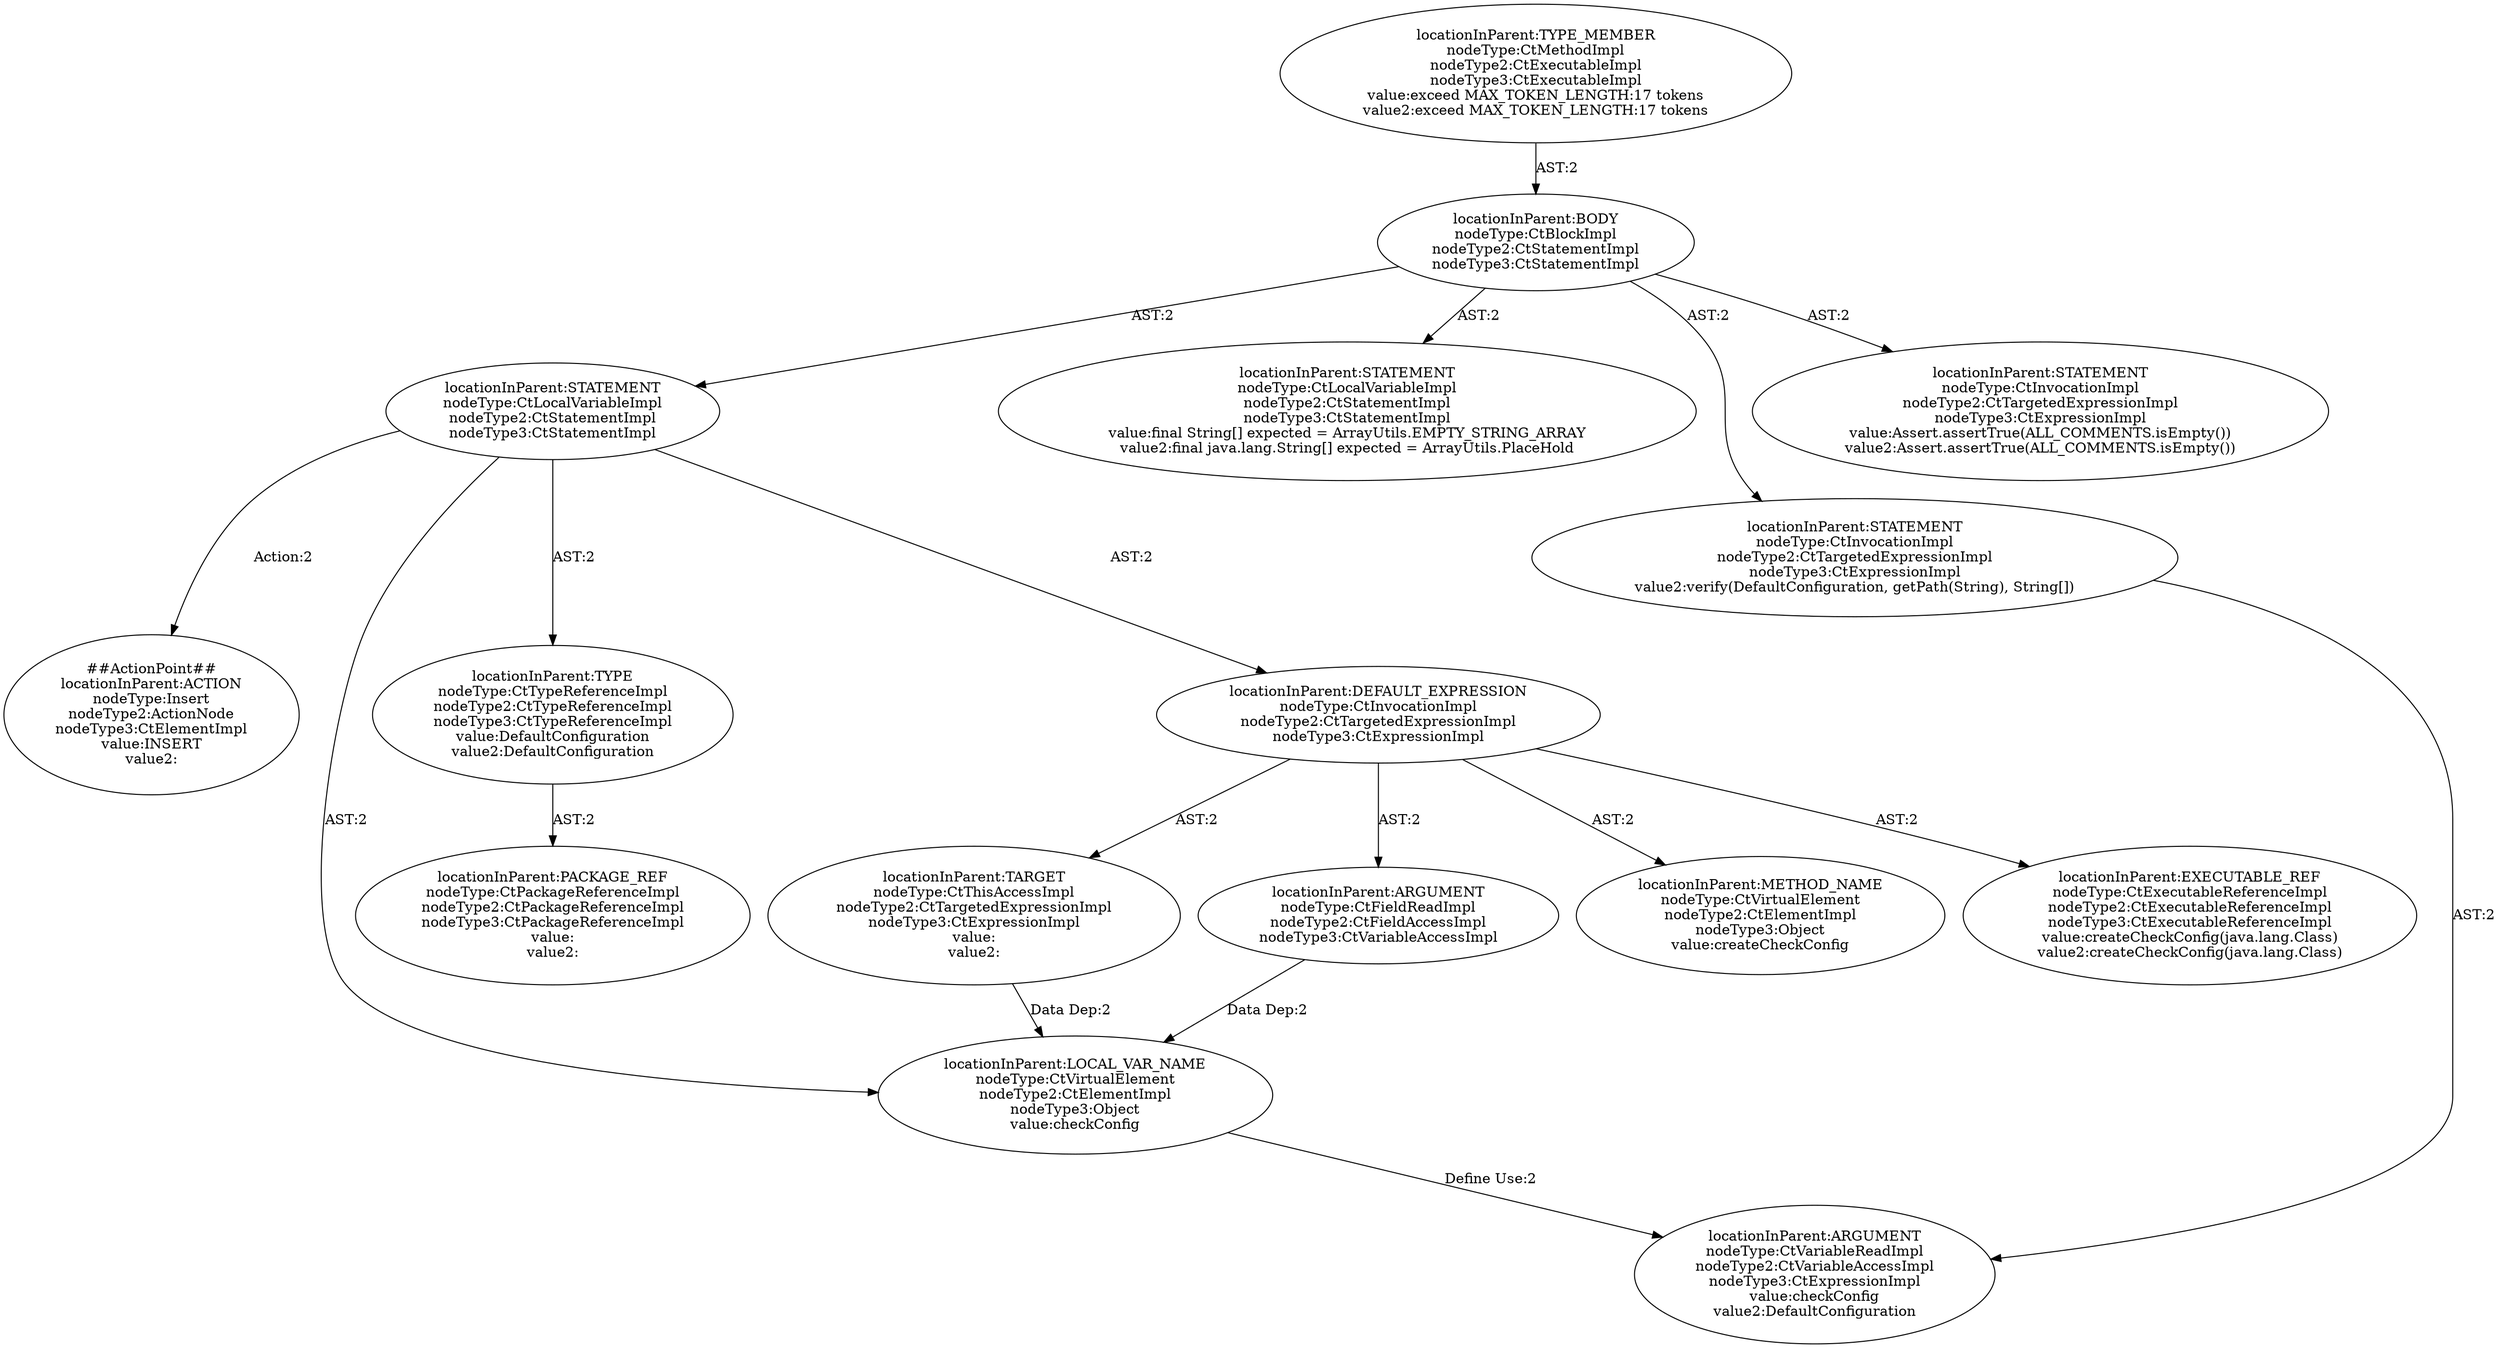 digraph "Pattern" {
0 [label="##ActionPoint##
locationInParent:ACTION
nodeType:Insert
nodeType2:ActionNode
nodeType3:CtElementImpl
value:INSERT
value2:" shape=ellipse]
1 [label="locationInParent:STATEMENT
nodeType:CtLocalVariableImpl
nodeType2:CtStatementImpl
nodeType3:CtStatementImpl" shape=ellipse]
2 [label="locationInParent:BODY
nodeType:CtBlockImpl
nodeType2:CtStatementImpl
nodeType3:CtStatementImpl" shape=ellipse]
3 [label="locationInParent:TYPE_MEMBER
nodeType:CtMethodImpl
nodeType2:CtExecutableImpl
nodeType3:CtExecutableImpl
value:exceed MAX_TOKEN_LENGTH:17 tokens
value2:exceed MAX_TOKEN_LENGTH:17 tokens" shape=ellipse]
4 [label="locationInParent:STATEMENT
nodeType:CtLocalVariableImpl
nodeType2:CtStatementImpl
nodeType3:CtStatementImpl
value:final String[] expected = ArrayUtils.EMPTY_STRING_ARRAY
value2:final java.lang.String[] expected = ArrayUtils.PlaceHold" shape=ellipse]
5 [label="locationInParent:STATEMENT
nodeType:CtInvocationImpl
nodeType2:CtTargetedExpressionImpl
nodeType3:CtExpressionImpl
value2:verify(DefaultConfiguration, getPath(String), String[])" shape=ellipse]
6 [label="locationInParent:STATEMENT
nodeType:CtInvocationImpl
nodeType2:CtTargetedExpressionImpl
nodeType3:CtExpressionImpl
value:Assert.assertTrue(ALL_COMMENTS.isEmpty())
value2:Assert.assertTrue(ALL_COMMENTS.isEmpty())" shape=ellipse]
7 [label="locationInParent:LOCAL_VAR_NAME
nodeType:CtVirtualElement
nodeType2:CtElementImpl
nodeType3:Object
value:checkConfig" shape=ellipse]
8 [label="locationInParent:TARGET
nodeType:CtThisAccessImpl
nodeType2:CtTargetedExpressionImpl
nodeType3:CtExpressionImpl
value:
value2:" shape=ellipse]
9 [label="locationInParent:ARGUMENT
nodeType:CtFieldReadImpl
nodeType2:CtFieldAccessImpl
nodeType3:CtVariableAccessImpl" shape=ellipse]
10 [label="locationInParent:ARGUMENT
nodeType:CtVariableReadImpl
nodeType2:CtVariableAccessImpl
nodeType3:CtExpressionImpl
value:checkConfig
value2:DefaultConfiguration" shape=ellipse]
11 [label="locationInParent:TYPE
nodeType:CtTypeReferenceImpl
nodeType2:CtTypeReferenceImpl
nodeType3:CtTypeReferenceImpl
value:DefaultConfiguration
value2:DefaultConfiguration" shape=ellipse]
12 [label="locationInParent:PACKAGE_REF
nodeType:CtPackageReferenceImpl
nodeType2:CtPackageReferenceImpl
nodeType3:CtPackageReferenceImpl
value:
value2:" shape=ellipse]
13 [label="locationInParent:DEFAULT_EXPRESSION
nodeType:CtInvocationImpl
nodeType2:CtTargetedExpressionImpl
nodeType3:CtExpressionImpl" shape=ellipse]
14 [label="locationInParent:METHOD_NAME
nodeType:CtVirtualElement
nodeType2:CtElementImpl
nodeType3:Object
value:createCheckConfig" shape=ellipse]
15 [label="locationInParent:EXECUTABLE_REF
nodeType:CtExecutableReferenceImpl
nodeType2:CtExecutableReferenceImpl
nodeType3:CtExecutableReferenceImpl
value:createCheckConfig(java.lang.Class)
value2:createCheckConfig(java.lang.Class)" shape=ellipse]
1 -> 0 [label="Action:2"];
1 -> 7 [label="AST:2"];
1 -> 11 [label="AST:2"];
1 -> 13 [label="AST:2"];
2 -> 1 [label="AST:2"];
2 -> 4 [label="AST:2"];
2 -> 5 [label="AST:2"];
2 -> 6 [label="AST:2"];
3 -> 2 [label="AST:2"];
5 -> 10 [label="AST:2"];
7 -> 10 [label="Define Use:2"];
8 -> 7 [label="Data Dep:2"];
9 -> 7 [label="Data Dep:2"];
11 -> 12 [label="AST:2"];
13 -> 8 [label="AST:2"];
13 -> 9 [label="AST:2"];
13 -> 14 [label="AST:2"];
13 -> 15 [label="AST:2"];
}